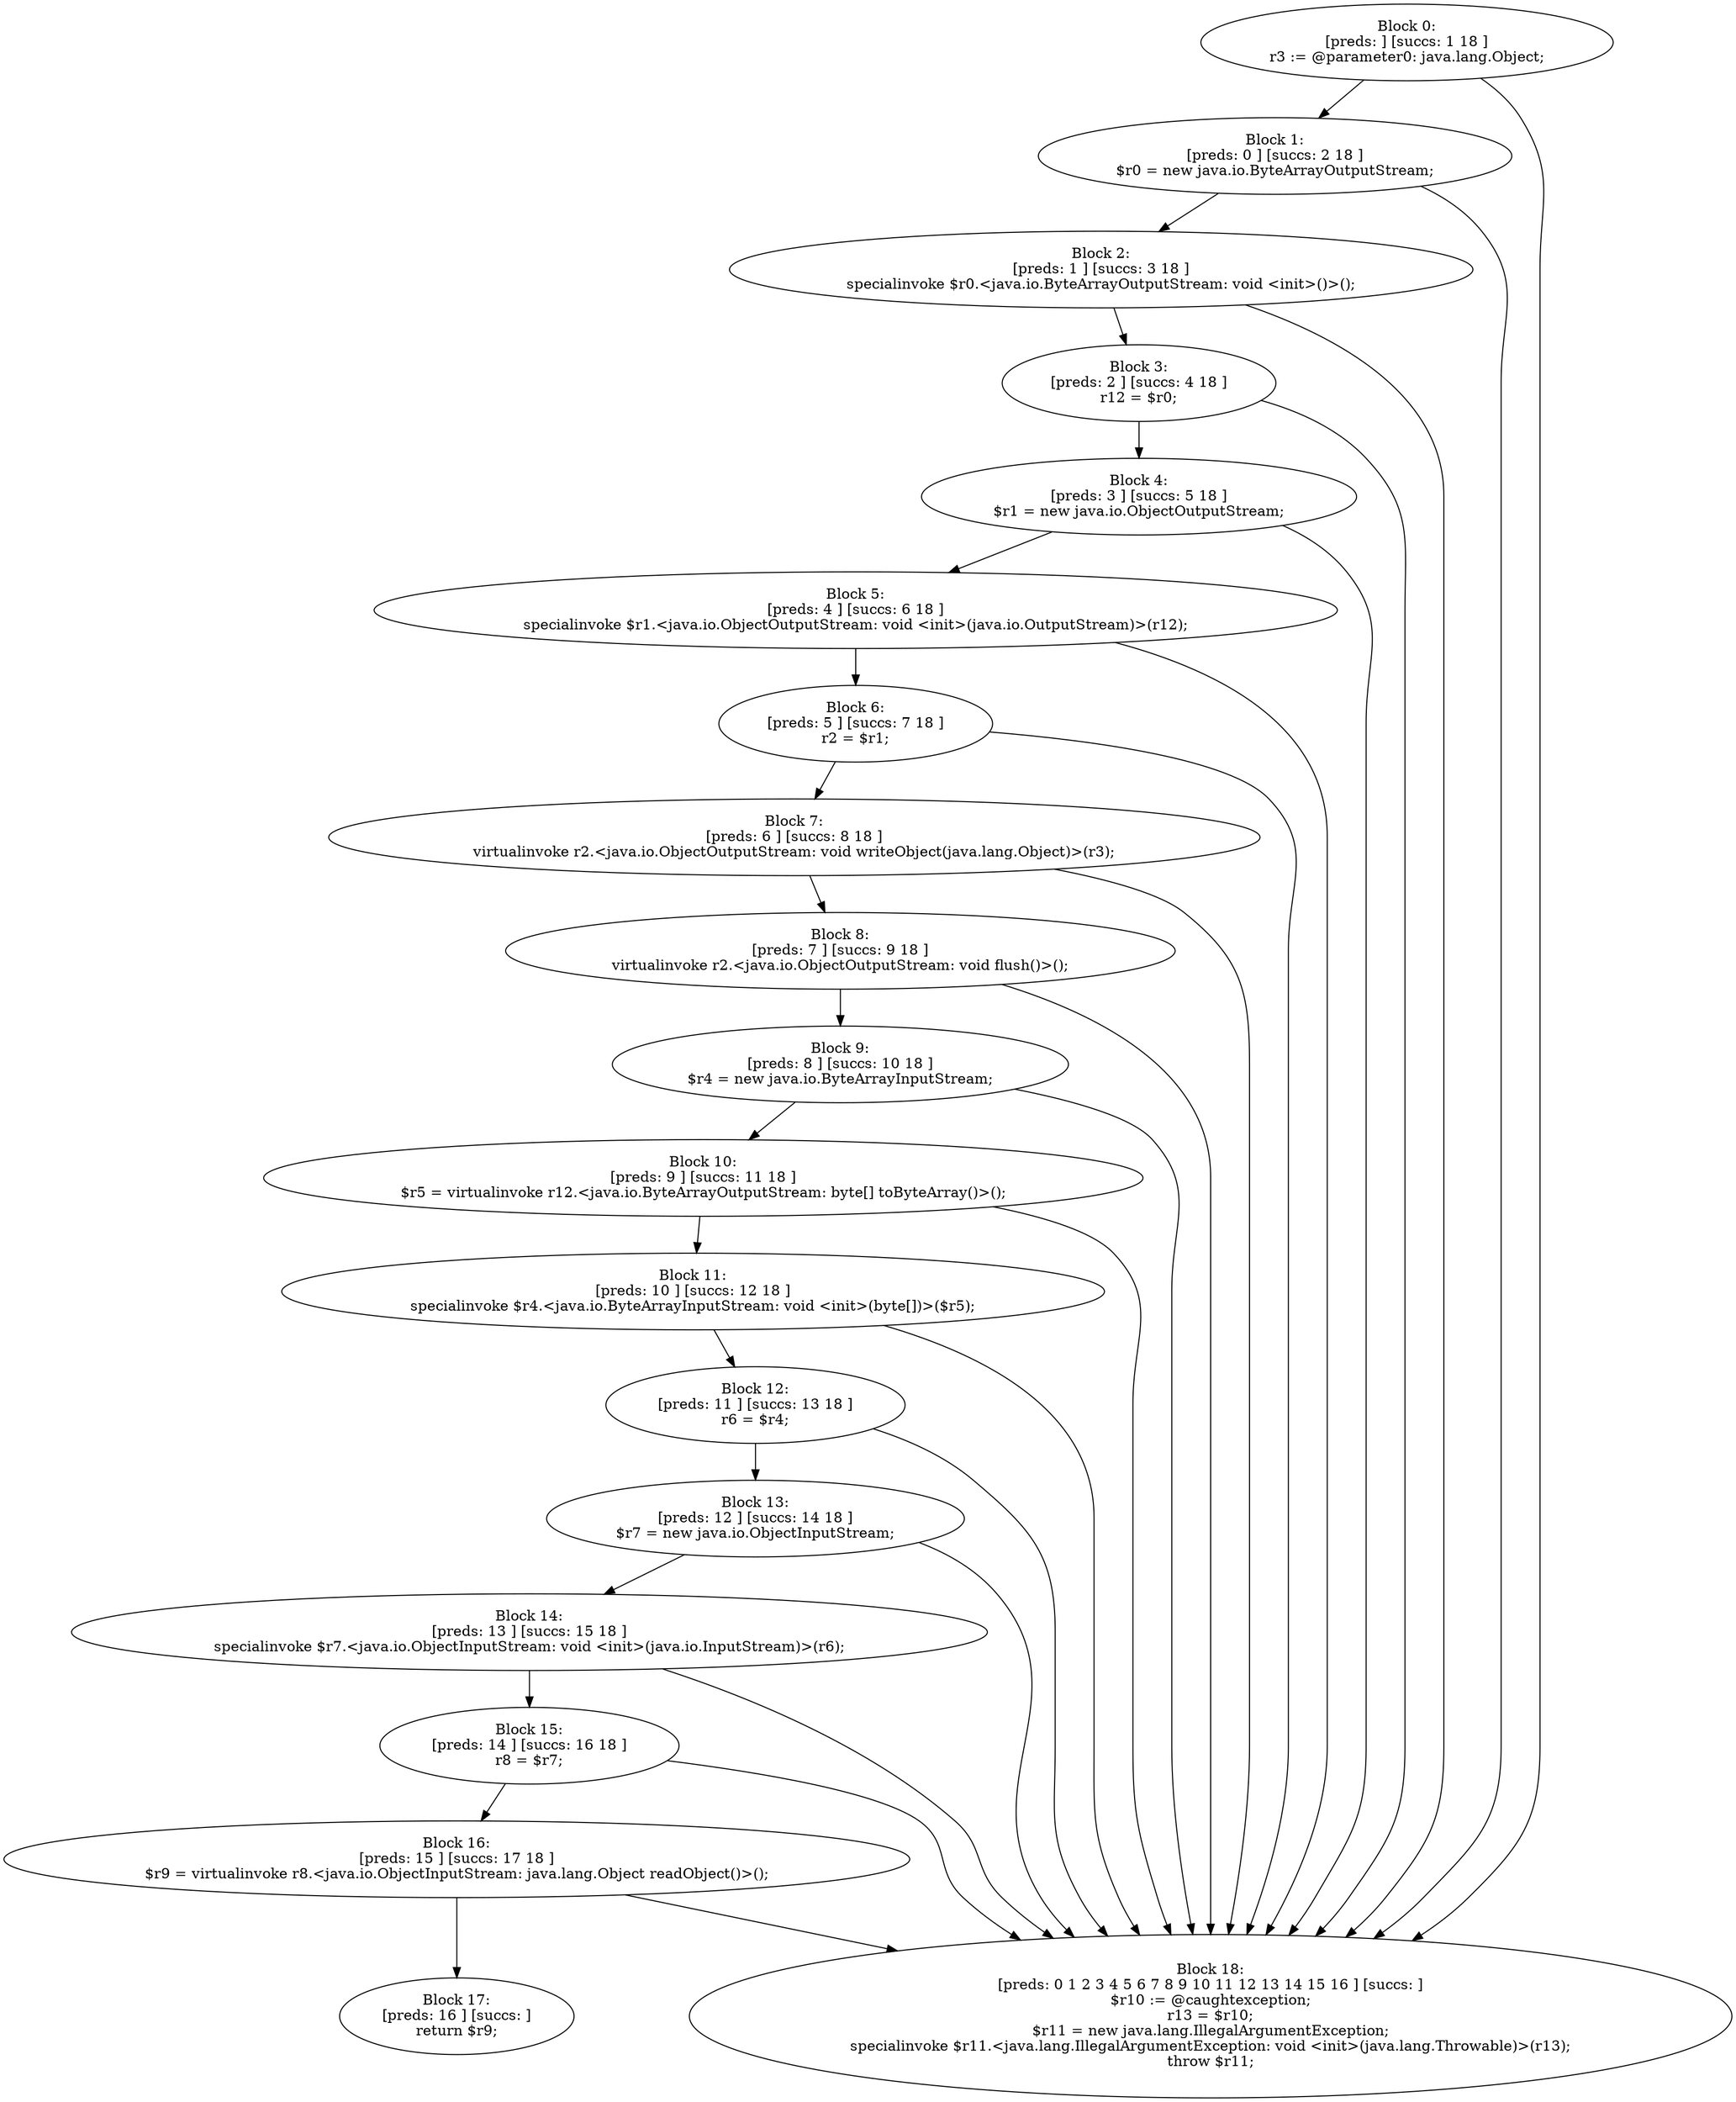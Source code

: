 digraph "unitGraph" {
    "Block 0:
[preds: ] [succs: 1 18 ]
r3 := @parameter0: java.lang.Object;
"
    "Block 1:
[preds: 0 ] [succs: 2 18 ]
$r0 = new java.io.ByteArrayOutputStream;
"
    "Block 2:
[preds: 1 ] [succs: 3 18 ]
specialinvoke $r0.<java.io.ByteArrayOutputStream: void <init>()>();
"
    "Block 3:
[preds: 2 ] [succs: 4 18 ]
r12 = $r0;
"
    "Block 4:
[preds: 3 ] [succs: 5 18 ]
$r1 = new java.io.ObjectOutputStream;
"
    "Block 5:
[preds: 4 ] [succs: 6 18 ]
specialinvoke $r1.<java.io.ObjectOutputStream: void <init>(java.io.OutputStream)>(r12);
"
    "Block 6:
[preds: 5 ] [succs: 7 18 ]
r2 = $r1;
"
    "Block 7:
[preds: 6 ] [succs: 8 18 ]
virtualinvoke r2.<java.io.ObjectOutputStream: void writeObject(java.lang.Object)>(r3);
"
    "Block 8:
[preds: 7 ] [succs: 9 18 ]
virtualinvoke r2.<java.io.ObjectOutputStream: void flush()>();
"
    "Block 9:
[preds: 8 ] [succs: 10 18 ]
$r4 = new java.io.ByteArrayInputStream;
"
    "Block 10:
[preds: 9 ] [succs: 11 18 ]
$r5 = virtualinvoke r12.<java.io.ByteArrayOutputStream: byte[] toByteArray()>();
"
    "Block 11:
[preds: 10 ] [succs: 12 18 ]
specialinvoke $r4.<java.io.ByteArrayInputStream: void <init>(byte[])>($r5);
"
    "Block 12:
[preds: 11 ] [succs: 13 18 ]
r6 = $r4;
"
    "Block 13:
[preds: 12 ] [succs: 14 18 ]
$r7 = new java.io.ObjectInputStream;
"
    "Block 14:
[preds: 13 ] [succs: 15 18 ]
specialinvoke $r7.<java.io.ObjectInputStream: void <init>(java.io.InputStream)>(r6);
"
    "Block 15:
[preds: 14 ] [succs: 16 18 ]
r8 = $r7;
"
    "Block 16:
[preds: 15 ] [succs: 17 18 ]
$r9 = virtualinvoke r8.<java.io.ObjectInputStream: java.lang.Object readObject()>();
"
    "Block 17:
[preds: 16 ] [succs: ]
return $r9;
"
    "Block 18:
[preds: 0 1 2 3 4 5 6 7 8 9 10 11 12 13 14 15 16 ] [succs: ]
$r10 := @caughtexception;
r13 = $r10;
$r11 = new java.lang.IllegalArgumentException;
specialinvoke $r11.<java.lang.IllegalArgumentException: void <init>(java.lang.Throwable)>(r13);
throw $r11;
"
    "Block 0:
[preds: ] [succs: 1 18 ]
r3 := @parameter0: java.lang.Object;
"->"Block 1:
[preds: 0 ] [succs: 2 18 ]
$r0 = new java.io.ByteArrayOutputStream;
";
    "Block 0:
[preds: ] [succs: 1 18 ]
r3 := @parameter0: java.lang.Object;
"->"Block 18:
[preds: 0 1 2 3 4 5 6 7 8 9 10 11 12 13 14 15 16 ] [succs: ]
$r10 := @caughtexception;
r13 = $r10;
$r11 = new java.lang.IllegalArgumentException;
specialinvoke $r11.<java.lang.IllegalArgumentException: void <init>(java.lang.Throwable)>(r13);
throw $r11;
";
    "Block 1:
[preds: 0 ] [succs: 2 18 ]
$r0 = new java.io.ByteArrayOutputStream;
"->"Block 2:
[preds: 1 ] [succs: 3 18 ]
specialinvoke $r0.<java.io.ByteArrayOutputStream: void <init>()>();
";
    "Block 1:
[preds: 0 ] [succs: 2 18 ]
$r0 = new java.io.ByteArrayOutputStream;
"->"Block 18:
[preds: 0 1 2 3 4 5 6 7 8 9 10 11 12 13 14 15 16 ] [succs: ]
$r10 := @caughtexception;
r13 = $r10;
$r11 = new java.lang.IllegalArgumentException;
specialinvoke $r11.<java.lang.IllegalArgumentException: void <init>(java.lang.Throwable)>(r13);
throw $r11;
";
    "Block 2:
[preds: 1 ] [succs: 3 18 ]
specialinvoke $r0.<java.io.ByteArrayOutputStream: void <init>()>();
"->"Block 3:
[preds: 2 ] [succs: 4 18 ]
r12 = $r0;
";
    "Block 2:
[preds: 1 ] [succs: 3 18 ]
specialinvoke $r0.<java.io.ByteArrayOutputStream: void <init>()>();
"->"Block 18:
[preds: 0 1 2 3 4 5 6 7 8 9 10 11 12 13 14 15 16 ] [succs: ]
$r10 := @caughtexception;
r13 = $r10;
$r11 = new java.lang.IllegalArgumentException;
specialinvoke $r11.<java.lang.IllegalArgumentException: void <init>(java.lang.Throwable)>(r13);
throw $r11;
";
    "Block 3:
[preds: 2 ] [succs: 4 18 ]
r12 = $r0;
"->"Block 4:
[preds: 3 ] [succs: 5 18 ]
$r1 = new java.io.ObjectOutputStream;
";
    "Block 3:
[preds: 2 ] [succs: 4 18 ]
r12 = $r0;
"->"Block 18:
[preds: 0 1 2 3 4 5 6 7 8 9 10 11 12 13 14 15 16 ] [succs: ]
$r10 := @caughtexception;
r13 = $r10;
$r11 = new java.lang.IllegalArgumentException;
specialinvoke $r11.<java.lang.IllegalArgumentException: void <init>(java.lang.Throwable)>(r13);
throw $r11;
";
    "Block 4:
[preds: 3 ] [succs: 5 18 ]
$r1 = new java.io.ObjectOutputStream;
"->"Block 5:
[preds: 4 ] [succs: 6 18 ]
specialinvoke $r1.<java.io.ObjectOutputStream: void <init>(java.io.OutputStream)>(r12);
";
    "Block 4:
[preds: 3 ] [succs: 5 18 ]
$r1 = new java.io.ObjectOutputStream;
"->"Block 18:
[preds: 0 1 2 3 4 5 6 7 8 9 10 11 12 13 14 15 16 ] [succs: ]
$r10 := @caughtexception;
r13 = $r10;
$r11 = new java.lang.IllegalArgumentException;
specialinvoke $r11.<java.lang.IllegalArgumentException: void <init>(java.lang.Throwable)>(r13);
throw $r11;
";
    "Block 5:
[preds: 4 ] [succs: 6 18 ]
specialinvoke $r1.<java.io.ObjectOutputStream: void <init>(java.io.OutputStream)>(r12);
"->"Block 6:
[preds: 5 ] [succs: 7 18 ]
r2 = $r1;
";
    "Block 5:
[preds: 4 ] [succs: 6 18 ]
specialinvoke $r1.<java.io.ObjectOutputStream: void <init>(java.io.OutputStream)>(r12);
"->"Block 18:
[preds: 0 1 2 3 4 5 6 7 8 9 10 11 12 13 14 15 16 ] [succs: ]
$r10 := @caughtexception;
r13 = $r10;
$r11 = new java.lang.IllegalArgumentException;
specialinvoke $r11.<java.lang.IllegalArgumentException: void <init>(java.lang.Throwable)>(r13);
throw $r11;
";
    "Block 6:
[preds: 5 ] [succs: 7 18 ]
r2 = $r1;
"->"Block 7:
[preds: 6 ] [succs: 8 18 ]
virtualinvoke r2.<java.io.ObjectOutputStream: void writeObject(java.lang.Object)>(r3);
";
    "Block 6:
[preds: 5 ] [succs: 7 18 ]
r2 = $r1;
"->"Block 18:
[preds: 0 1 2 3 4 5 6 7 8 9 10 11 12 13 14 15 16 ] [succs: ]
$r10 := @caughtexception;
r13 = $r10;
$r11 = new java.lang.IllegalArgumentException;
specialinvoke $r11.<java.lang.IllegalArgumentException: void <init>(java.lang.Throwable)>(r13);
throw $r11;
";
    "Block 7:
[preds: 6 ] [succs: 8 18 ]
virtualinvoke r2.<java.io.ObjectOutputStream: void writeObject(java.lang.Object)>(r3);
"->"Block 8:
[preds: 7 ] [succs: 9 18 ]
virtualinvoke r2.<java.io.ObjectOutputStream: void flush()>();
";
    "Block 7:
[preds: 6 ] [succs: 8 18 ]
virtualinvoke r2.<java.io.ObjectOutputStream: void writeObject(java.lang.Object)>(r3);
"->"Block 18:
[preds: 0 1 2 3 4 5 6 7 8 9 10 11 12 13 14 15 16 ] [succs: ]
$r10 := @caughtexception;
r13 = $r10;
$r11 = new java.lang.IllegalArgumentException;
specialinvoke $r11.<java.lang.IllegalArgumentException: void <init>(java.lang.Throwable)>(r13);
throw $r11;
";
    "Block 8:
[preds: 7 ] [succs: 9 18 ]
virtualinvoke r2.<java.io.ObjectOutputStream: void flush()>();
"->"Block 9:
[preds: 8 ] [succs: 10 18 ]
$r4 = new java.io.ByteArrayInputStream;
";
    "Block 8:
[preds: 7 ] [succs: 9 18 ]
virtualinvoke r2.<java.io.ObjectOutputStream: void flush()>();
"->"Block 18:
[preds: 0 1 2 3 4 5 6 7 8 9 10 11 12 13 14 15 16 ] [succs: ]
$r10 := @caughtexception;
r13 = $r10;
$r11 = new java.lang.IllegalArgumentException;
specialinvoke $r11.<java.lang.IllegalArgumentException: void <init>(java.lang.Throwable)>(r13);
throw $r11;
";
    "Block 9:
[preds: 8 ] [succs: 10 18 ]
$r4 = new java.io.ByteArrayInputStream;
"->"Block 10:
[preds: 9 ] [succs: 11 18 ]
$r5 = virtualinvoke r12.<java.io.ByteArrayOutputStream: byte[] toByteArray()>();
";
    "Block 9:
[preds: 8 ] [succs: 10 18 ]
$r4 = new java.io.ByteArrayInputStream;
"->"Block 18:
[preds: 0 1 2 3 4 5 6 7 8 9 10 11 12 13 14 15 16 ] [succs: ]
$r10 := @caughtexception;
r13 = $r10;
$r11 = new java.lang.IllegalArgumentException;
specialinvoke $r11.<java.lang.IllegalArgumentException: void <init>(java.lang.Throwable)>(r13);
throw $r11;
";
    "Block 10:
[preds: 9 ] [succs: 11 18 ]
$r5 = virtualinvoke r12.<java.io.ByteArrayOutputStream: byte[] toByteArray()>();
"->"Block 11:
[preds: 10 ] [succs: 12 18 ]
specialinvoke $r4.<java.io.ByteArrayInputStream: void <init>(byte[])>($r5);
";
    "Block 10:
[preds: 9 ] [succs: 11 18 ]
$r5 = virtualinvoke r12.<java.io.ByteArrayOutputStream: byte[] toByteArray()>();
"->"Block 18:
[preds: 0 1 2 3 4 5 6 7 8 9 10 11 12 13 14 15 16 ] [succs: ]
$r10 := @caughtexception;
r13 = $r10;
$r11 = new java.lang.IllegalArgumentException;
specialinvoke $r11.<java.lang.IllegalArgumentException: void <init>(java.lang.Throwable)>(r13);
throw $r11;
";
    "Block 11:
[preds: 10 ] [succs: 12 18 ]
specialinvoke $r4.<java.io.ByteArrayInputStream: void <init>(byte[])>($r5);
"->"Block 12:
[preds: 11 ] [succs: 13 18 ]
r6 = $r4;
";
    "Block 11:
[preds: 10 ] [succs: 12 18 ]
specialinvoke $r4.<java.io.ByteArrayInputStream: void <init>(byte[])>($r5);
"->"Block 18:
[preds: 0 1 2 3 4 5 6 7 8 9 10 11 12 13 14 15 16 ] [succs: ]
$r10 := @caughtexception;
r13 = $r10;
$r11 = new java.lang.IllegalArgumentException;
specialinvoke $r11.<java.lang.IllegalArgumentException: void <init>(java.lang.Throwable)>(r13);
throw $r11;
";
    "Block 12:
[preds: 11 ] [succs: 13 18 ]
r6 = $r4;
"->"Block 13:
[preds: 12 ] [succs: 14 18 ]
$r7 = new java.io.ObjectInputStream;
";
    "Block 12:
[preds: 11 ] [succs: 13 18 ]
r6 = $r4;
"->"Block 18:
[preds: 0 1 2 3 4 5 6 7 8 9 10 11 12 13 14 15 16 ] [succs: ]
$r10 := @caughtexception;
r13 = $r10;
$r11 = new java.lang.IllegalArgumentException;
specialinvoke $r11.<java.lang.IllegalArgumentException: void <init>(java.lang.Throwable)>(r13);
throw $r11;
";
    "Block 13:
[preds: 12 ] [succs: 14 18 ]
$r7 = new java.io.ObjectInputStream;
"->"Block 14:
[preds: 13 ] [succs: 15 18 ]
specialinvoke $r7.<java.io.ObjectInputStream: void <init>(java.io.InputStream)>(r6);
";
    "Block 13:
[preds: 12 ] [succs: 14 18 ]
$r7 = new java.io.ObjectInputStream;
"->"Block 18:
[preds: 0 1 2 3 4 5 6 7 8 9 10 11 12 13 14 15 16 ] [succs: ]
$r10 := @caughtexception;
r13 = $r10;
$r11 = new java.lang.IllegalArgumentException;
specialinvoke $r11.<java.lang.IllegalArgumentException: void <init>(java.lang.Throwable)>(r13);
throw $r11;
";
    "Block 14:
[preds: 13 ] [succs: 15 18 ]
specialinvoke $r7.<java.io.ObjectInputStream: void <init>(java.io.InputStream)>(r6);
"->"Block 15:
[preds: 14 ] [succs: 16 18 ]
r8 = $r7;
";
    "Block 14:
[preds: 13 ] [succs: 15 18 ]
specialinvoke $r7.<java.io.ObjectInputStream: void <init>(java.io.InputStream)>(r6);
"->"Block 18:
[preds: 0 1 2 3 4 5 6 7 8 9 10 11 12 13 14 15 16 ] [succs: ]
$r10 := @caughtexception;
r13 = $r10;
$r11 = new java.lang.IllegalArgumentException;
specialinvoke $r11.<java.lang.IllegalArgumentException: void <init>(java.lang.Throwable)>(r13);
throw $r11;
";
    "Block 15:
[preds: 14 ] [succs: 16 18 ]
r8 = $r7;
"->"Block 16:
[preds: 15 ] [succs: 17 18 ]
$r9 = virtualinvoke r8.<java.io.ObjectInputStream: java.lang.Object readObject()>();
";
    "Block 15:
[preds: 14 ] [succs: 16 18 ]
r8 = $r7;
"->"Block 18:
[preds: 0 1 2 3 4 5 6 7 8 9 10 11 12 13 14 15 16 ] [succs: ]
$r10 := @caughtexception;
r13 = $r10;
$r11 = new java.lang.IllegalArgumentException;
specialinvoke $r11.<java.lang.IllegalArgumentException: void <init>(java.lang.Throwable)>(r13);
throw $r11;
";
    "Block 16:
[preds: 15 ] [succs: 17 18 ]
$r9 = virtualinvoke r8.<java.io.ObjectInputStream: java.lang.Object readObject()>();
"->"Block 17:
[preds: 16 ] [succs: ]
return $r9;
";
    "Block 16:
[preds: 15 ] [succs: 17 18 ]
$r9 = virtualinvoke r8.<java.io.ObjectInputStream: java.lang.Object readObject()>();
"->"Block 18:
[preds: 0 1 2 3 4 5 6 7 8 9 10 11 12 13 14 15 16 ] [succs: ]
$r10 := @caughtexception;
r13 = $r10;
$r11 = new java.lang.IllegalArgumentException;
specialinvoke $r11.<java.lang.IllegalArgumentException: void <init>(java.lang.Throwable)>(r13);
throw $r11;
";
}
